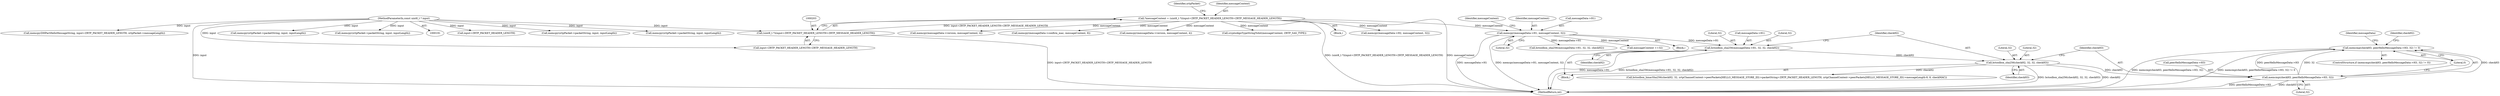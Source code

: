digraph "0_bzrtp_bbb1e6e2f467ee4bd7b9a8c800e4f07343d7d99b@API" {
"1001166" [label="(Call,memcmp(checkH3, peerHelloMessageData->H3, 32) != 0)"];
"1001167" [label="(Call,memcmp(checkH3, peerHelloMessageData->H3, 32))"];
"1001160" [label="(Call,bctoolbox_sha256(checkH2, 32, 32, checkH3))"];
"1001153" [label="(Call,bctoolbox_sha256(messageData->H1, 32, 32, checkH2))"];
"1000945" [label="(Call,memcpy(messageData->H1, messageContent, 32))"];
"1000200" [label="(Call,*messageContent = (uint8_t *)(input+ZRTP_PACKET_HEADER_LENGTH+ZRTP_MESSAGE_HEADER_LENGTH))"];
"1000202" [label="(Call,(uint8_t *)(input+ZRTP_PACKET_HEADER_LENGTH+ZRTP_MESSAGE_HEADER_LENGTH))"];
"1000194" [label="(MethodParameterIn,const uint8_t * input)"];
"1001164" [label="(Identifier,checkH3)"];
"1001157" [label="(Literal,32)"];
"1001172" [label="(Literal,32)"];
"1001163" [label="(Literal,32)"];
"1000211" [label="(Identifier,zrtpPacket)"];
"1001168" [label="(Identifier,checkH3)"];
"1000200" [label="(Call,*messageContent = (uint8_t *)(input+ZRTP_PACKET_HEADER_LENGTH+ZRTP_MESSAGE_HEADER_LENGTH))"];
"1000945" [label="(Call,memcpy(messageData->H1, messageContent, 32))"];
"1000946" [label="(Call,messageData->H1)"];
"1000202" [label="(Call,(uint8_t *)(input+ZRTP_PACKET_HEADER_LENGTH+ZRTP_MESSAGE_HEADER_LENGTH))"];
"1001169" [label="(Call,peerHelloMessageData->H3)"];
"1001173" [label="(Literal,0)"];
"1001176" [label="(Identifier,messageData)"];
"1001080" [label="(Call,input+ZRTP_PACKET_HEADER_LENGTH)"];
"1000891" [label="(Call,memcpy(zrtpPacket->packetString, input, inputLength))"];
"1001167" [label="(Call,memcmp(checkH3, peerHelloMessageData->H3, 32))"];
"1001179" [label="(Call,bctoolbox_hmacSha256(checkH2, 32, zrtpChannelContext->peerPackets[HELLO_MESSAGE_STORE_ID]->packetString+ZRTP_PACKET_HEADER_LENGTH, zrtpChannelContext->peerPackets[HELLO_MESSAGE_STORE_ID]->messageLength-8, 8, checkMAC))"];
"1001159" [label="(Identifier,checkH2)"];
"1001162" [label="(Literal,32)"];
"1000988" [label="(Call,bctoolbox_sha256(messageData->H1, 32, 32, checkH2))"];
"1000952" [label="(Identifier,messageContent)"];
"1000201" [label="(Identifier,messageContent)"];
"1000951" [label="(Call,messageContent +=32)"];
"1000224" [label="(Call,memcpy(messageData->version, messageContent, 4))"];
"1001153" [label="(Call,bctoolbox_sha256(messageData->H1, 32, 32, checkH2))"];
"1000949" [label="(Identifier,messageContent)"];
"1000588" [label="(Call,memcpy(zrtpPacket->packetString, input, inputLength))"];
"1001166" [label="(Call,memcmp(checkH3, peerHelloMessageData->H3, 32) != 0)"];
"1001158" [label="(Literal,32)"];
"1001180" [label="(Identifier,checkH2)"];
"1001160" [label="(Call,bctoolbox_sha256(checkH2, 32, 32, checkH3))"];
"1000900" [label="(Block,)"];
"1001078" [label="(Call,memcpy(DHPartHelloMessageString, input+ZRTP_PACKET_HEADER_LENGTH, zrtpPacket->messageLength))"];
"1001379" [label="(Call,memcpy(messageData->confirm_mac, messageContent, 8))"];
"1001941" [label="(Call,memcpy(messageData->version, messageContent, 4))"];
"1001154" [label="(Call,messageData->H1)"];
"1001124" [label="(Block,)"];
"1000812" [label="(Call,cryptoAlgoTypeStringToInt(messageContent, ZRTP_SAS_TYPE))"];
"1000950" [label="(Literal,32)"];
"1001165" [label="(ControlStructure,if (memcmp(checkH3, peerHelloMessageData->H3, 32) != 0))"];
"1001161" [label="(Identifier,checkH2)"];
"1000204" [label="(Call,input+ZRTP_PACKET_HEADER_LENGTH+ZRTP_MESSAGE_HEADER_LENGTH)"];
"1001966" [label="(MethodReturn,int)"];
"1000197" [label="(Block,)"];
"1001915" [label="(Call,memcpy(zrtpPacket->packetString, input, inputLength))"];
"1000624" [label="(Call,memcpy(messageData->H2, messageContent, 32))"];
"1001285" [label="(Call,memcpy(zrtpPacket->packetString, input, inputLength))"];
"1000194" [label="(MethodParameterIn,const uint8_t * input)"];
"1001166" -> "1001165"  [label="AST: "];
"1001166" -> "1001173"  [label="CFG: "];
"1001167" -> "1001166"  [label="AST: "];
"1001173" -> "1001166"  [label="AST: "];
"1001176" -> "1001166"  [label="CFG: "];
"1001180" -> "1001166"  [label="CFG: "];
"1001166" -> "1001966"  [label="DDG: memcmp(checkH3, peerHelloMessageData->H3, 32) != 0"];
"1001166" -> "1001966"  [label="DDG: memcmp(checkH3, peerHelloMessageData->H3, 32)"];
"1001167" -> "1001166"  [label="DDG: checkH3"];
"1001167" -> "1001166"  [label="DDG: peerHelloMessageData->H3"];
"1001167" -> "1001166"  [label="DDG: 32"];
"1001167" -> "1001172"  [label="CFG: "];
"1001168" -> "1001167"  [label="AST: "];
"1001169" -> "1001167"  [label="AST: "];
"1001172" -> "1001167"  [label="AST: "];
"1001173" -> "1001167"  [label="CFG: "];
"1001167" -> "1001966"  [label="DDG: peerHelloMessageData->H3"];
"1001167" -> "1001966"  [label="DDG: checkH3"];
"1001160" -> "1001167"  [label="DDG: checkH3"];
"1001160" -> "1001124"  [label="AST: "];
"1001160" -> "1001164"  [label="CFG: "];
"1001161" -> "1001160"  [label="AST: "];
"1001162" -> "1001160"  [label="AST: "];
"1001163" -> "1001160"  [label="AST: "];
"1001164" -> "1001160"  [label="AST: "];
"1001168" -> "1001160"  [label="CFG: "];
"1001160" -> "1001966"  [label="DDG: bctoolbox_sha256(checkH2, 32, 32, checkH3)"];
"1001160" -> "1001966"  [label="DDG: checkH2"];
"1001153" -> "1001160"  [label="DDG: checkH2"];
"1001160" -> "1001179"  [label="DDG: checkH2"];
"1001153" -> "1001124"  [label="AST: "];
"1001153" -> "1001159"  [label="CFG: "];
"1001154" -> "1001153"  [label="AST: "];
"1001157" -> "1001153"  [label="AST: "];
"1001158" -> "1001153"  [label="AST: "];
"1001159" -> "1001153"  [label="AST: "];
"1001161" -> "1001153"  [label="CFG: "];
"1001153" -> "1001966"  [label="DDG: messageData->H1"];
"1001153" -> "1001966"  [label="DDG: bctoolbox_sha256(messageData->H1, 32, 32, checkH2)"];
"1000945" -> "1001153"  [label="DDG: messageData->H1"];
"1000945" -> "1000900"  [label="AST: "];
"1000945" -> "1000950"  [label="CFG: "];
"1000946" -> "1000945"  [label="AST: "];
"1000949" -> "1000945"  [label="AST: "];
"1000950" -> "1000945"  [label="AST: "];
"1000952" -> "1000945"  [label="CFG: "];
"1000945" -> "1001966"  [label="DDG: messageData->H1"];
"1000945" -> "1001966"  [label="DDG: memcpy(messageData->H1, messageContent, 32)"];
"1000200" -> "1000945"  [label="DDG: messageContent"];
"1000945" -> "1000951"  [label="DDG: messageContent"];
"1000945" -> "1000988"  [label="DDG: messageData->H1"];
"1000200" -> "1000197"  [label="AST: "];
"1000200" -> "1000202"  [label="CFG: "];
"1000201" -> "1000200"  [label="AST: "];
"1000202" -> "1000200"  [label="AST: "];
"1000211" -> "1000200"  [label="CFG: "];
"1000200" -> "1001966"  [label="DDG: messageContent"];
"1000200" -> "1001966"  [label="DDG: (uint8_t *)(input+ZRTP_PACKET_HEADER_LENGTH+ZRTP_MESSAGE_HEADER_LENGTH)"];
"1000202" -> "1000200"  [label="DDG: input+ZRTP_PACKET_HEADER_LENGTH+ZRTP_MESSAGE_HEADER_LENGTH"];
"1000200" -> "1000224"  [label="DDG: messageContent"];
"1000200" -> "1000624"  [label="DDG: messageContent"];
"1000200" -> "1000812"  [label="DDG: messageContent"];
"1000200" -> "1001379"  [label="DDG: messageContent"];
"1000200" -> "1001941"  [label="DDG: messageContent"];
"1000202" -> "1000204"  [label="CFG: "];
"1000203" -> "1000202"  [label="AST: "];
"1000204" -> "1000202"  [label="AST: "];
"1000202" -> "1001966"  [label="DDG: input+ZRTP_PACKET_HEADER_LENGTH+ZRTP_MESSAGE_HEADER_LENGTH"];
"1000194" -> "1000202"  [label="DDG: input"];
"1000194" -> "1000191"  [label="AST: "];
"1000194" -> "1001966"  [label="DDG: input"];
"1000194" -> "1000204"  [label="DDG: input"];
"1000194" -> "1000588"  [label="DDG: input"];
"1000194" -> "1000891"  [label="DDG: input"];
"1000194" -> "1001078"  [label="DDG: input"];
"1000194" -> "1001080"  [label="DDG: input"];
"1000194" -> "1001285"  [label="DDG: input"];
"1000194" -> "1001915"  [label="DDG: input"];
}
